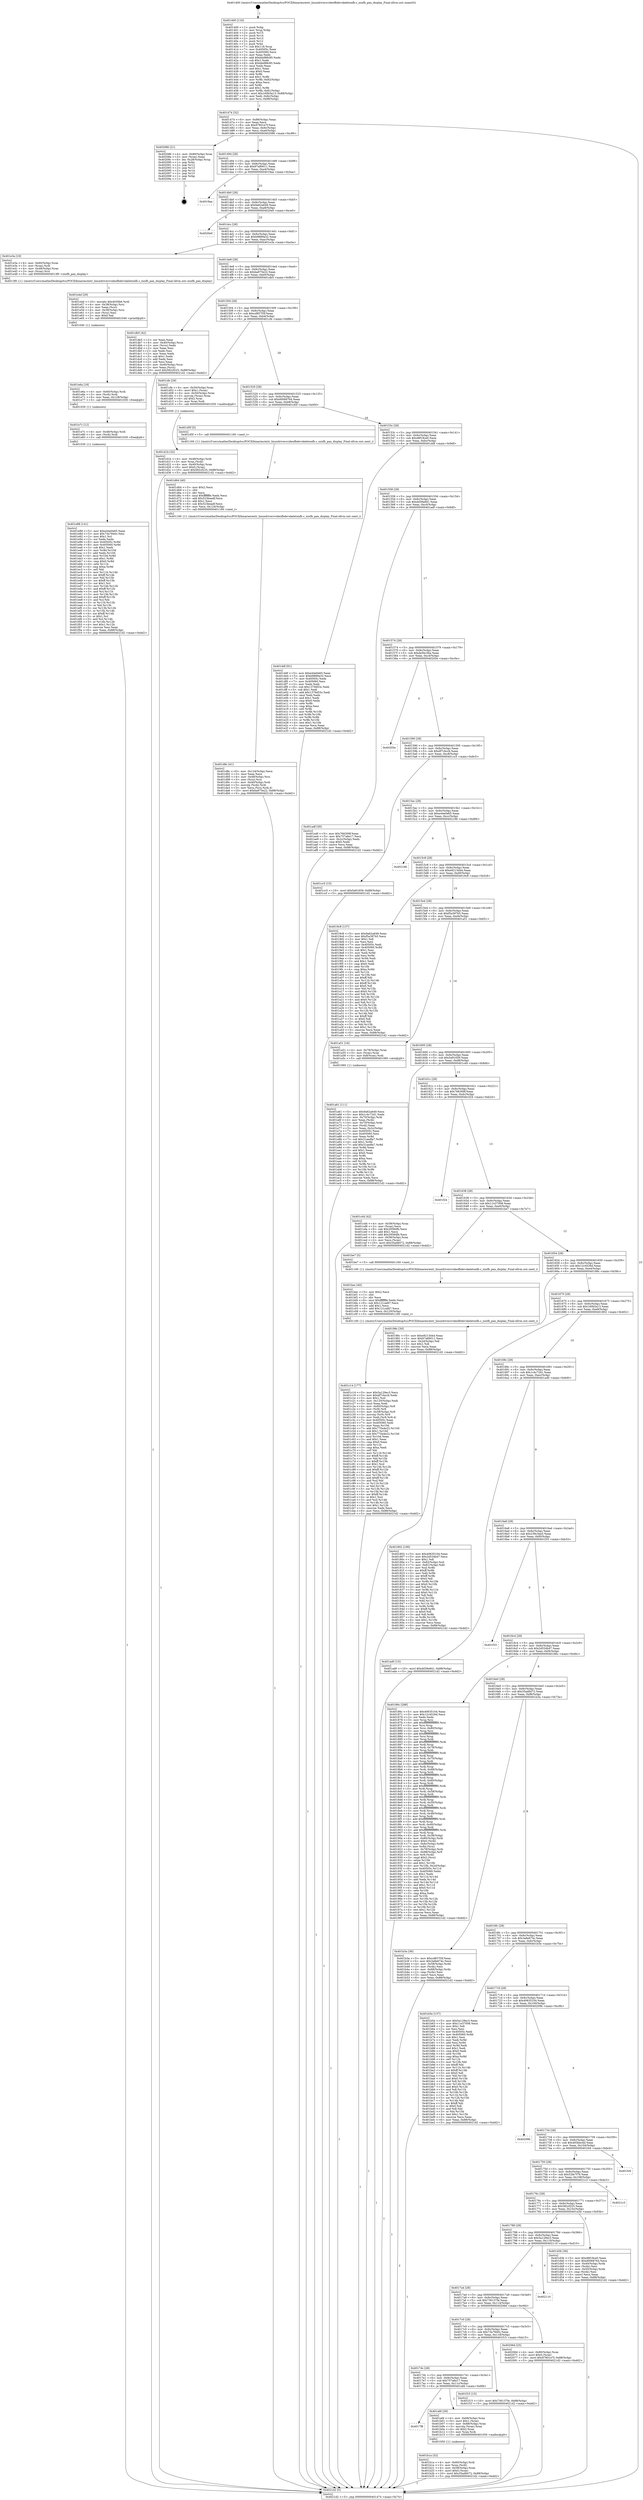 digraph "0x401400" {
  label = "0x401400 (/mnt/c/Users/mathe/Desktop/tcc/POCII/binaries/extr_linuxdriversvideofbdevskeletonfb.c_xxxfb_pan_display_Final-ollvm.out::main(0))"
  labelloc = "t"
  node[shape=record]

  Entry [label="",width=0.3,height=0.3,shape=circle,fillcolor=black,style=filled]
  "0x401474" [label="{
     0x401474 [32]\l
     | [instrs]\l
     &nbsp;&nbsp;0x401474 \<+6\>: mov -0x88(%rbp),%eax\l
     &nbsp;&nbsp;0x40147a \<+2\>: mov %eax,%ecx\l
     &nbsp;&nbsp;0x40147c \<+6\>: sub $0x97801e7f,%ecx\l
     &nbsp;&nbsp;0x401482 \<+6\>: mov %eax,-0x9c(%rbp)\l
     &nbsp;&nbsp;0x401488 \<+6\>: mov %ecx,-0xa0(%rbp)\l
     &nbsp;&nbsp;0x40148e \<+6\>: je 0000000000402086 \<main+0xc86\>\l
  }"]
  "0x402086" [label="{
     0x402086 [21]\l
     | [instrs]\l
     &nbsp;&nbsp;0x402086 \<+4\>: mov -0x80(%rbp),%rax\l
     &nbsp;&nbsp;0x40208a \<+2\>: mov (%rax),%eax\l
     &nbsp;&nbsp;0x40208c \<+4\>: lea -0x28(%rbp),%rsp\l
     &nbsp;&nbsp;0x402090 \<+1\>: pop %rbx\l
     &nbsp;&nbsp;0x402091 \<+2\>: pop %r12\l
     &nbsp;&nbsp;0x402093 \<+2\>: pop %r13\l
     &nbsp;&nbsp;0x402095 \<+2\>: pop %r14\l
     &nbsp;&nbsp;0x402097 \<+2\>: pop %r15\l
     &nbsp;&nbsp;0x402099 \<+1\>: pop %rbp\l
     &nbsp;&nbsp;0x40209a \<+1\>: ret\l
  }"]
  "0x401494" [label="{
     0x401494 [28]\l
     | [instrs]\l
     &nbsp;&nbsp;0x401494 \<+5\>: jmp 0000000000401499 \<main+0x99\>\l
     &nbsp;&nbsp;0x401499 \<+6\>: mov -0x9c(%rbp),%eax\l
     &nbsp;&nbsp;0x40149f \<+5\>: sub $0x97a89011,%eax\l
     &nbsp;&nbsp;0x4014a4 \<+6\>: mov %eax,-0xa4(%rbp)\l
     &nbsp;&nbsp;0x4014aa \<+6\>: je 00000000004019aa \<main+0x5aa\>\l
  }"]
  Exit [label="",width=0.3,height=0.3,shape=circle,fillcolor=black,style=filled,peripheries=2]
  "0x4019aa" [label="{
     0x4019aa\l
  }", style=dashed]
  "0x4014b0" [label="{
     0x4014b0 [28]\l
     | [instrs]\l
     &nbsp;&nbsp;0x4014b0 \<+5\>: jmp 00000000004014b5 \<main+0xb5\>\l
     &nbsp;&nbsp;0x4014b5 \<+6\>: mov -0x9c(%rbp),%eax\l
     &nbsp;&nbsp;0x4014bb \<+5\>: sub $0x9a62a649,%eax\l
     &nbsp;&nbsp;0x4014c0 \<+6\>: mov %eax,-0xa8(%rbp)\l
     &nbsp;&nbsp;0x4014c6 \<+6\>: je 00000000004020e0 \<main+0xce0\>\l
  }"]
  "0x401e88" [label="{
     0x401e88 [141]\l
     | [instrs]\l
     &nbsp;&nbsp;0x401e88 \<+5\>: mov $0xe44e0e65,%eax\l
     &nbsp;&nbsp;0x401e8d \<+5\>: mov $0x73a7840c,%esi\l
     &nbsp;&nbsp;0x401e92 \<+2\>: mov $0x1,%cl\l
     &nbsp;&nbsp;0x401e94 \<+2\>: xor %edx,%edx\l
     &nbsp;&nbsp;0x401e96 \<+8\>: mov 0x40505c,%r8d\l
     &nbsp;&nbsp;0x401e9e \<+8\>: mov 0x405060,%r9d\l
     &nbsp;&nbsp;0x401ea6 \<+3\>: sub $0x1,%edx\l
     &nbsp;&nbsp;0x401ea9 \<+3\>: mov %r8d,%r10d\l
     &nbsp;&nbsp;0x401eac \<+3\>: add %edx,%r10d\l
     &nbsp;&nbsp;0x401eaf \<+4\>: imul %r10d,%r8d\l
     &nbsp;&nbsp;0x401eb3 \<+4\>: and $0x1,%r8d\l
     &nbsp;&nbsp;0x401eb7 \<+4\>: cmp $0x0,%r8d\l
     &nbsp;&nbsp;0x401ebb \<+4\>: sete %r11b\l
     &nbsp;&nbsp;0x401ebf \<+4\>: cmp $0xa,%r9d\l
     &nbsp;&nbsp;0x401ec3 \<+3\>: setl %bl\l
     &nbsp;&nbsp;0x401ec6 \<+3\>: mov %r11b,%r14b\l
     &nbsp;&nbsp;0x401ec9 \<+4\>: xor $0xff,%r14b\l
     &nbsp;&nbsp;0x401ecd \<+3\>: mov %bl,%r15b\l
     &nbsp;&nbsp;0x401ed0 \<+4\>: xor $0xff,%r15b\l
     &nbsp;&nbsp;0x401ed4 \<+3\>: xor $0x1,%cl\l
     &nbsp;&nbsp;0x401ed7 \<+3\>: mov %r14b,%r12b\l
     &nbsp;&nbsp;0x401eda \<+4\>: and $0xff,%r12b\l
     &nbsp;&nbsp;0x401ede \<+3\>: and %cl,%r11b\l
     &nbsp;&nbsp;0x401ee1 \<+3\>: mov %r15b,%r13b\l
     &nbsp;&nbsp;0x401ee4 \<+4\>: and $0xff,%r13b\l
     &nbsp;&nbsp;0x401ee8 \<+2\>: and %cl,%bl\l
     &nbsp;&nbsp;0x401eea \<+3\>: or %r11b,%r12b\l
     &nbsp;&nbsp;0x401eed \<+3\>: or %bl,%r13b\l
     &nbsp;&nbsp;0x401ef0 \<+3\>: xor %r13b,%r12b\l
     &nbsp;&nbsp;0x401ef3 \<+3\>: or %r15b,%r14b\l
     &nbsp;&nbsp;0x401ef6 \<+4\>: xor $0xff,%r14b\l
     &nbsp;&nbsp;0x401efa \<+3\>: or $0x1,%cl\l
     &nbsp;&nbsp;0x401efd \<+3\>: and %cl,%r14b\l
     &nbsp;&nbsp;0x401f00 \<+3\>: or %r14b,%r12b\l
     &nbsp;&nbsp;0x401f03 \<+4\>: test $0x1,%r12b\l
     &nbsp;&nbsp;0x401f07 \<+3\>: cmovne %esi,%eax\l
     &nbsp;&nbsp;0x401f0a \<+6\>: mov %eax,-0x88(%rbp)\l
     &nbsp;&nbsp;0x401f10 \<+5\>: jmp 00000000004021d2 \<main+0xdd2\>\l
  }"]
  "0x4020e0" [label="{
     0x4020e0\l
  }", style=dashed]
  "0x4014cc" [label="{
     0x4014cc [28]\l
     | [instrs]\l
     &nbsp;&nbsp;0x4014cc \<+5\>: jmp 00000000004014d1 \<main+0xd1\>\l
     &nbsp;&nbsp;0x4014d1 \<+6\>: mov -0x9c(%rbp),%eax\l
     &nbsp;&nbsp;0x4014d7 \<+5\>: sub $0xb9889a32,%eax\l
     &nbsp;&nbsp;0x4014dc \<+6\>: mov %eax,-0xac(%rbp)\l
     &nbsp;&nbsp;0x4014e2 \<+6\>: je 0000000000401e3a \<main+0xa3a\>\l
  }"]
  "0x401e7c" [label="{
     0x401e7c [12]\l
     | [instrs]\l
     &nbsp;&nbsp;0x401e7c \<+4\>: mov -0x48(%rbp),%rdi\l
     &nbsp;&nbsp;0x401e80 \<+3\>: mov (%rdi),%rdi\l
     &nbsp;&nbsp;0x401e83 \<+5\>: call 0000000000401030 \<free@plt\>\l
     | [calls]\l
     &nbsp;&nbsp;0x401030 \{1\} (unknown)\l
  }"]
  "0x401e3a" [label="{
     0x401e3a [19]\l
     | [instrs]\l
     &nbsp;&nbsp;0x401e3a \<+4\>: mov -0x60(%rbp),%rax\l
     &nbsp;&nbsp;0x401e3e \<+3\>: mov (%rax),%rdi\l
     &nbsp;&nbsp;0x401e41 \<+4\>: mov -0x48(%rbp),%rax\l
     &nbsp;&nbsp;0x401e45 \<+3\>: mov (%rax),%rsi\l
     &nbsp;&nbsp;0x401e48 \<+5\>: call 00000000004013f0 \<xxxfb_pan_display\>\l
     | [calls]\l
     &nbsp;&nbsp;0x4013f0 \{1\} (/mnt/c/Users/mathe/Desktop/tcc/POCII/binaries/extr_linuxdriversvideofbdevskeletonfb.c_xxxfb_pan_display_Final-ollvm.out::xxxfb_pan_display)\l
  }"]
  "0x4014e8" [label="{
     0x4014e8 [28]\l
     | [instrs]\l
     &nbsp;&nbsp;0x4014e8 \<+5\>: jmp 00000000004014ed \<main+0xed\>\l
     &nbsp;&nbsp;0x4014ed \<+6\>: mov -0x9c(%rbp),%eax\l
     &nbsp;&nbsp;0x4014f3 \<+5\>: sub $0xba975e22,%eax\l
     &nbsp;&nbsp;0x4014f8 \<+6\>: mov %eax,-0xb0(%rbp)\l
     &nbsp;&nbsp;0x4014fe \<+6\>: je 0000000000401db5 \<main+0x9b5\>\l
  }"]
  "0x401e6a" [label="{
     0x401e6a [18]\l
     | [instrs]\l
     &nbsp;&nbsp;0x401e6a \<+4\>: mov -0x60(%rbp),%rdi\l
     &nbsp;&nbsp;0x401e6e \<+3\>: mov (%rdi),%rdi\l
     &nbsp;&nbsp;0x401e71 \<+6\>: mov %eax,-0x128(%rbp)\l
     &nbsp;&nbsp;0x401e77 \<+5\>: call 0000000000401030 \<free@plt\>\l
     | [calls]\l
     &nbsp;&nbsp;0x401030 \{1\} (unknown)\l
  }"]
  "0x401db5" [label="{
     0x401db5 [42]\l
     | [instrs]\l
     &nbsp;&nbsp;0x401db5 \<+2\>: xor %eax,%eax\l
     &nbsp;&nbsp;0x401db7 \<+4\>: mov -0x40(%rbp),%rcx\l
     &nbsp;&nbsp;0x401dbb \<+2\>: mov (%rcx),%edx\l
     &nbsp;&nbsp;0x401dbd \<+2\>: mov %eax,%esi\l
     &nbsp;&nbsp;0x401dbf \<+2\>: sub %edx,%esi\l
     &nbsp;&nbsp;0x401dc1 \<+2\>: mov %eax,%edx\l
     &nbsp;&nbsp;0x401dc3 \<+3\>: sub $0x1,%edx\l
     &nbsp;&nbsp;0x401dc6 \<+2\>: add %edx,%esi\l
     &nbsp;&nbsp;0x401dc8 \<+2\>: sub %esi,%eax\l
     &nbsp;&nbsp;0x401dca \<+4\>: mov -0x40(%rbp),%rcx\l
     &nbsp;&nbsp;0x401dce \<+2\>: mov %eax,(%rcx)\l
     &nbsp;&nbsp;0x401dd0 \<+10\>: movl $0x582cf225,-0x88(%rbp)\l
     &nbsp;&nbsp;0x401dda \<+5\>: jmp 00000000004021d2 \<main+0xdd2\>\l
  }"]
  "0x401504" [label="{
     0x401504 [28]\l
     | [instrs]\l
     &nbsp;&nbsp;0x401504 \<+5\>: jmp 0000000000401509 \<main+0x109\>\l
     &nbsp;&nbsp;0x401509 \<+6\>: mov -0x9c(%rbp),%eax\l
     &nbsp;&nbsp;0x40150f \<+5\>: sub $0xcd857f3f,%eax\l
     &nbsp;&nbsp;0x401514 \<+6\>: mov %eax,-0xb4(%rbp)\l
     &nbsp;&nbsp;0x40151a \<+6\>: je 0000000000401cfe \<main+0x8fe\>\l
  }"]
  "0x401e4d" [label="{
     0x401e4d [29]\l
     | [instrs]\l
     &nbsp;&nbsp;0x401e4d \<+10\>: movabs $0x4030b6,%rdi\l
     &nbsp;&nbsp;0x401e57 \<+4\>: mov -0x38(%rbp),%rsi\l
     &nbsp;&nbsp;0x401e5b \<+2\>: mov %eax,(%rsi)\l
     &nbsp;&nbsp;0x401e5d \<+4\>: mov -0x38(%rbp),%rsi\l
     &nbsp;&nbsp;0x401e61 \<+2\>: mov (%rsi),%esi\l
     &nbsp;&nbsp;0x401e63 \<+2\>: mov $0x0,%al\l
     &nbsp;&nbsp;0x401e65 \<+5\>: call 0000000000401040 \<printf@plt\>\l
     | [calls]\l
     &nbsp;&nbsp;0x401040 \{1\} (unknown)\l
  }"]
  "0x401cfe" [label="{
     0x401cfe [29]\l
     | [instrs]\l
     &nbsp;&nbsp;0x401cfe \<+4\>: mov -0x50(%rbp),%rax\l
     &nbsp;&nbsp;0x401d02 \<+6\>: movl $0x1,(%rax)\l
     &nbsp;&nbsp;0x401d08 \<+4\>: mov -0x50(%rbp),%rax\l
     &nbsp;&nbsp;0x401d0c \<+3\>: movslq (%rax),%rax\l
     &nbsp;&nbsp;0x401d0f \<+4\>: shl $0x2,%rax\l
     &nbsp;&nbsp;0x401d13 \<+3\>: mov %rax,%rdi\l
     &nbsp;&nbsp;0x401d16 \<+5\>: call 0000000000401050 \<malloc@plt\>\l
     | [calls]\l
     &nbsp;&nbsp;0x401050 \{1\} (unknown)\l
  }"]
  "0x401520" [label="{
     0x401520 [28]\l
     | [instrs]\l
     &nbsp;&nbsp;0x401520 \<+5\>: jmp 0000000000401525 \<main+0x125\>\l
     &nbsp;&nbsp;0x401525 \<+6\>: mov -0x9c(%rbp),%eax\l
     &nbsp;&nbsp;0x40152b \<+5\>: sub $0xd0068764,%eax\l
     &nbsp;&nbsp;0x401530 \<+6\>: mov %eax,-0xb8(%rbp)\l
     &nbsp;&nbsp;0x401536 \<+6\>: je 0000000000401d5f \<main+0x95f\>\l
  }"]
  "0x401d8c" [label="{
     0x401d8c [41]\l
     | [instrs]\l
     &nbsp;&nbsp;0x401d8c \<+6\>: mov -0x124(%rbp),%ecx\l
     &nbsp;&nbsp;0x401d92 \<+3\>: imul %eax,%ecx\l
     &nbsp;&nbsp;0x401d95 \<+4\>: mov -0x48(%rbp),%rsi\l
     &nbsp;&nbsp;0x401d99 \<+3\>: mov (%rsi),%rsi\l
     &nbsp;&nbsp;0x401d9c \<+4\>: mov -0x40(%rbp),%rdi\l
     &nbsp;&nbsp;0x401da0 \<+3\>: movslq (%rdi),%rdi\l
     &nbsp;&nbsp;0x401da3 \<+3\>: mov %ecx,(%rsi,%rdi,4)\l
     &nbsp;&nbsp;0x401da6 \<+10\>: movl $0xba975e22,-0x88(%rbp)\l
     &nbsp;&nbsp;0x401db0 \<+5\>: jmp 00000000004021d2 \<main+0xdd2\>\l
  }"]
  "0x401d5f" [label="{
     0x401d5f [5]\l
     | [instrs]\l
     &nbsp;&nbsp;0x401d5f \<+5\>: call 0000000000401160 \<next_i\>\l
     | [calls]\l
     &nbsp;&nbsp;0x401160 \{1\} (/mnt/c/Users/mathe/Desktop/tcc/POCII/binaries/extr_linuxdriversvideofbdevskeletonfb.c_xxxfb_pan_display_Final-ollvm.out::next_i)\l
  }"]
  "0x40153c" [label="{
     0x40153c [28]\l
     | [instrs]\l
     &nbsp;&nbsp;0x40153c \<+5\>: jmp 0000000000401541 \<main+0x141\>\l
     &nbsp;&nbsp;0x401541 \<+6\>: mov -0x9c(%rbp),%eax\l
     &nbsp;&nbsp;0x401547 \<+5\>: sub $0xd8f18ce0,%eax\l
     &nbsp;&nbsp;0x40154c \<+6\>: mov %eax,-0xbc(%rbp)\l
     &nbsp;&nbsp;0x401552 \<+6\>: je 0000000000401ddf \<main+0x9df\>\l
  }"]
  "0x401d64" [label="{
     0x401d64 [40]\l
     | [instrs]\l
     &nbsp;&nbsp;0x401d64 \<+5\>: mov $0x2,%ecx\l
     &nbsp;&nbsp;0x401d69 \<+1\>: cltd\l
     &nbsp;&nbsp;0x401d6a \<+2\>: idiv %ecx\l
     &nbsp;&nbsp;0x401d6c \<+6\>: imul $0xfffffffe,%edx,%ecx\l
     &nbsp;&nbsp;0x401d72 \<+6\>: add $0x523beadf,%ecx\l
     &nbsp;&nbsp;0x401d78 \<+3\>: add $0x1,%ecx\l
     &nbsp;&nbsp;0x401d7b \<+6\>: sub $0x523beadf,%ecx\l
     &nbsp;&nbsp;0x401d81 \<+6\>: mov %ecx,-0x124(%rbp)\l
     &nbsp;&nbsp;0x401d87 \<+5\>: call 0000000000401160 \<next_i\>\l
     | [calls]\l
     &nbsp;&nbsp;0x401160 \{1\} (/mnt/c/Users/mathe/Desktop/tcc/POCII/binaries/extr_linuxdriversvideofbdevskeletonfb.c_xxxfb_pan_display_Final-ollvm.out::next_i)\l
  }"]
  "0x401ddf" [label="{
     0x401ddf [91]\l
     | [instrs]\l
     &nbsp;&nbsp;0x401ddf \<+5\>: mov $0xe44e0e65,%eax\l
     &nbsp;&nbsp;0x401de4 \<+5\>: mov $0xb9889a32,%ecx\l
     &nbsp;&nbsp;0x401de9 \<+7\>: mov 0x40505c,%edx\l
     &nbsp;&nbsp;0x401df0 \<+7\>: mov 0x405060,%esi\l
     &nbsp;&nbsp;0x401df7 \<+2\>: mov %edx,%edi\l
     &nbsp;&nbsp;0x401df9 \<+6\>: sub $0x1379d53c,%edi\l
     &nbsp;&nbsp;0x401dff \<+3\>: sub $0x1,%edi\l
     &nbsp;&nbsp;0x401e02 \<+6\>: add $0x1379d53c,%edi\l
     &nbsp;&nbsp;0x401e08 \<+3\>: imul %edi,%edx\l
     &nbsp;&nbsp;0x401e0b \<+3\>: and $0x1,%edx\l
     &nbsp;&nbsp;0x401e0e \<+3\>: cmp $0x0,%edx\l
     &nbsp;&nbsp;0x401e11 \<+4\>: sete %r8b\l
     &nbsp;&nbsp;0x401e15 \<+3\>: cmp $0xa,%esi\l
     &nbsp;&nbsp;0x401e18 \<+4\>: setl %r9b\l
     &nbsp;&nbsp;0x401e1c \<+3\>: mov %r8b,%r10b\l
     &nbsp;&nbsp;0x401e1f \<+3\>: and %r9b,%r10b\l
     &nbsp;&nbsp;0x401e22 \<+3\>: xor %r9b,%r8b\l
     &nbsp;&nbsp;0x401e25 \<+3\>: or %r8b,%r10b\l
     &nbsp;&nbsp;0x401e28 \<+4\>: test $0x1,%r10b\l
     &nbsp;&nbsp;0x401e2c \<+3\>: cmovne %ecx,%eax\l
     &nbsp;&nbsp;0x401e2f \<+6\>: mov %eax,-0x88(%rbp)\l
     &nbsp;&nbsp;0x401e35 \<+5\>: jmp 00000000004021d2 \<main+0xdd2\>\l
  }"]
  "0x401558" [label="{
     0x401558 [28]\l
     | [instrs]\l
     &nbsp;&nbsp;0x401558 \<+5\>: jmp 000000000040155d \<main+0x15d\>\l
     &nbsp;&nbsp;0x40155d \<+6\>: mov -0x9c(%rbp),%eax\l
     &nbsp;&nbsp;0x401563 \<+5\>: sub $0xdd39a841,%eax\l
     &nbsp;&nbsp;0x401568 \<+6\>: mov %eax,-0xc0(%rbp)\l
     &nbsp;&nbsp;0x40156e \<+6\>: je 0000000000401adf \<main+0x6df\>\l
  }"]
  "0x401d1b" [label="{
     0x401d1b [32]\l
     | [instrs]\l
     &nbsp;&nbsp;0x401d1b \<+4\>: mov -0x48(%rbp),%rdi\l
     &nbsp;&nbsp;0x401d1f \<+3\>: mov %rax,(%rdi)\l
     &nbsp;&nbsp;0x401d22 \<+4\>: mov -0x40(%rbp),%rax\l
     &nbsp;&nbsp;0x401d26 \<+6\>: movl $0x0,(%rax)\l
     &nbsp;&nbsp;0x401d2c \<+10\>: movl $0x582cf225,-0x88(%rbp)\l
     &nbsp;&nbsp;0x401d36 \<+5\>: jmp 00000000004021d2 \<main+0xdd2\>\l
  }"]
  "0x401adf" [label="{
     0x401adf [30]\l
     | [instrs]\l
     &nbsp;&nbsp;0x401adf \<+5\>: mov $0x766309f,%eax\l
     &nbsp;&nbsp;0x401ae4 \<+5\>: mov $0x757a6e17,%ecx\l
     &nbsp;&nbsp;0x401ae9 \<+3\>: mov -0x2c(%rbp),%edx\l
     &nbsp;&nbsp;0x401aec \<+3\>: cmp $0x0,%edx\l
     &nbsp;&nbsp;0x401aef \<+3\>: cmove %ecx,%eax\l
     &nbsp;&nbsp;0x401af2 \<+6\>: mov %eax,-0x88(%rbp)\l
     &nbsp;&nbsp;0x401af8 \<+5\>: jmp 00000000004021d2 \<main+0xdd2\>\l
  }"]
  "0x401574" [label="{
     0x401574 [28]\l
     | [instrs]\l
     &nbsp;&nbsp;0x401574 \<+5\>: jmp 0000000000401579 \<main+0x179\>\l
     &nbsp;&nbsp;0x401579 \<+6\>: mov -0x9c(%rbp),%eax\l
     &nbsp;&nbsp;0x40157f \<+5\>: sub $0xde5bc3ba,%eax\l
     &nbsp;&nbsp;0x401584 \<+6\>: mov %eax,-0xc4(%rbp)\l
     &nbsp;&nbsp;0x40158a \<+6\>: je 000000000040205e \<main+0xc5e\>\l
  }"]
  "0x401c14" [label="{
     0x401c14 [177]\l
     | [instrs]\l
     &nbsp;&nbsp;0x401c14 \<+5\>: mov $0x5a129ec3,%ecx\l
     &nbsp;&nbsp;0x401c19 \<+5\>: mov $0xdf7cbccb,%edx\l
     &nbsp;&nbsp;0x401c1e \<+3\>: mov $0x1,%sil\l
     &nbsp;&nbsp;0x401c21 \<+6\>: mov -0x120(%rbp),%edi\l
     &nbsp;&nbsp;0x401c27 \<+3\>: imul %eax,%edi\l
     &nbsp;&nbsp;0x401c2a \<+4\>: mov -0x60(%rbp),%r8\l
     &nbsp;&nbsp;0x401c2e \<+3\>: mov (%r8),%r8\l
     &nbsp;&nbsp;0x401c31 \<+4\>: mov -0x58(%rbp),%r9\l
     &nbsp;&nbsp;0x401c35 \<+3\>: movslq (%r9),%r9\l
     &nbsp;&nbsp;0x401c38 \<+4\>: mov %edi,(%r8,%r9,4)\l
     &nbsp;&nbsp;0x401c3c \<+7\>: mov 0x40505c,%eax\l
     &nbsp;&nbsp;0x401c43 \<+7\>: mov 0x405060,%edi\l
     &nbsp;&nbsp;0x401c4a \<+3\>: mov %eax,%r10d\l
     &nbsp;&nbsp;0x401c4d \<+7\>: add $0x770a4e22,%r10d\l
     &nbsp;&nbsp;0x401c54 \<+4\>: sub $0x1,%r10d\l
     &nbsp;&nbsp;0x401c58 \<+7\>: sub $0x770a4e22,%r10d\l
     &nbsp;&nbsp;0x401c5f \<+4\>: imul %r10d,%eax\l
     &nbsp;&nbsp;0x401c63 \<+3\>: and $0x1,%eax\l
     &nbsp;&nbsp;0x401c66 \<+3\>: cmp $0x0,%eax\l
     &nbsp;&nbsp;0x401c69 \<+4\>: sete %r11b\l
     &nbsp;&nbsp;0x401c6d \<+3\>: cmp $0xa,%edi\l
     &nbsp;&nbsp;0x401c70 \<+3\>: setl %bl\l
     &nbsp;&nbsp;0x401c73 \<+3\>: mov %r11b,%r14b\l
     &nbsp;&nbsp;0x401c76 \<+4\>: xor $0xff,%r14b\l
     &nbsp;&nbsp;0x401c7a \<+3\>: mov %bl,%r15b\l
     &nbsp;&nbsp;0x401c7d \<+4\>: xor $0xff,%r15b\l
     &nbsp;&nbsp;0x401c81 \<+4\>: xor $0x1,%sil\l
     &nbsp;&nbsp;0x401c85 \<+3\>: mov %r14b,%r12b\l
     &nbsp;&nbsp;0x401c88 \<+4\>: and $0xff,%r12b\l
     &nbsp;&nbsp;0x401c8c \<+3\>: and %sil,%r11b\l
     &nbsp;&nbsp;0x401c8f \<+3\>: mov %r15b,%r13b\l
     &nbsp;&nbsp;0x401c92 \<+4\>: and $0xff,%r13b\l
     &nbsp;&nbsp;0x401c96 \<+3\>: and %sil,%bl\l
     &nbsp;&nbsp;0x401c99 \<+3\>: or %r11b,%r12b\l
     &nbsp;&nbsp;0x401c9c \<+3\>: or %bl,%r13b\l
     &nbsp;&nbsp;0x401c9f \<+3\>: xor %r13b,%r12b\l
     &nbsp;&nbsp;0x401ca2 \<+3\>: or %r15b,%r14b\l
     &nbsp;&nbsp;0x401ca5 \<+4\>: xor $0xff,%r14b\l
     &nbsp;&nbsp;0x401ca9 \<+4\>: or $0x1,%sil\l
     &nbsp;&nbsp;0x401cad \<+3\>: and %sil,%r14b\l
     &nbsp;&nbsp;0x401cb0 \<+3\>: or %r14b,%r12b\l
     &nbsp;&nbsp;0x401cb3 \<+4\>: test $0x1,%r12b\l
     &nbsp;&nbsp;0x401cb7 \<+3\>: cmovne %edx,%ecx\l
     &nbsp;&nbsp;0x401cba \<+6\>: mov %ecx,-0x88(%rbp)\l
     &nbsp;&nbsp;0x401cc0 \<+5\>: jmp 00000000004021d2 \<main+0xdd2\>\l
  }"]
  "0x40205e" [label="{
     0x40205e\l
  }", style=dashed]
  "0x401590" [label="{
     0x401590 [28]\l
     | [instrs]\l
     &nbsp;&nbsp;0x401590 \<+5\>: jmp 0000000000401595 \<main+0x195\>\l
     &nbsp;&nbsp;0x401595 \<+6\>: mov -0x9c(%rbp),%eax\l
     &nbsp;&nbsp;0x40159b \<+5\>: sub $0xdf7cbccb,%eax\l
     &nbsp;&nbsp;0x4015a0 \<+6\>: mov %eax,-0xc8(%rbp)\l
     &nbsp;&nbsp;0x4015a6 \<+6\>: je 0000000000401cc5 \<main+0x8c5\>\l
  }"]
  "0x401bec" [label="{
     0x401bec [40]\l
     | [instrs]\l
     &nbsp;&nbsp;0x401bec \<+5\>: mov $0x2,%ecx\l
     &nbsp;&nbsp;0x401bf1 \<+1\>: cltd\l
     &nbsp;&nbsp;0x401bf2 \<+2\>: idiv %ecx\l
     &nbsp;&nbsp;0x401bf4 \<+6\>: imul $0xfffffffe,%edx,%ecx\l
     &nbsp;&nbsp;0x401bfa \<+6\>: sub $0x121cafd7,%ecx\l
     &nbsp;&nbsp;0x401c00 \<+3\>: add $0x1,%ecx\l
     &nbsp;&nbsp;0x401c03 \<+6\>: add $0x121cafd7,%ecx\l
     &nbsp;&nbsp;0x401c09 \<+6\>: mov %ecx,-0x120(%rbp)\l
     &nbsp;&nbsp;0x401c0f \<+5\>: call 0000000000401160 \<next_i\>\l
     | [calls]\l
     &nbsp;&nbsp;0x401160 \{1\} (/mnt/c/Users/mathe/Desktop/tcc/POCII/binaries/extr_linuxdriversvideofbdevskeletonfb.c_xxxfb_pan_display_Final-ollvm.out::next_i)\l
  }"]
  "0x401cc5" [label="{
     0x401cc5 [15]\l
     | [instrs]\l
     &nbsp;&nbsp;0x401cc5 \<+10\>: movl $0x5a91659,-0x88(%rbp)\l
     &nbsp;&nbsp;0x401ccf \<+5\>: jmp 00000000004021d2 \<main+0xdd2\>\l
  }"]
  "0x4015ac" [label="{
     0x4015ac [28]\l
     | [instrs]\l
     &nbsp;&nbsp;0x4015ac \<+5\>: jmp 00000000004015b1 \<main+0x1b1\>\l
     &nbsp;&nbsp;0x4015b1 \<+6\>: mov -0x9c(%rbp),%eax\l
     &nbsp;&nbsp;0x4015b7 \<+5\>: sub $0xe44e0e65,%eax\l
     &nbsp;&nbsp;0x4015bc \<+6\>: mov %eax,-0xcc(%rbp)\l
     &nbsp;&nbsp;0x4015c2 \<+6\>: je 0000000000402166 \<main+0xd66\>\l
  }"]
  "0x401b1a" [label="{
     0x401b1a [32]\l
     | [instrs]\l
     &nbsp;&nbsp;0x401b1a \<+4\>: mov -0x60(%rbp),%rdi\l
     &nbsp;&nbsp;0x401b1e \<+3\>: mov %rax,(%rdi)\l
     &nbsp;&nbsp;0x401b21 \<+4\>: mov -0x58(%rbp),%rax\l
     &nbsp;&nbsp;0x401b25 \<+6\>: movl $0x0,(%rax)\l
     &nbsp;&nbsp;0x401b2b \<+10\>: movl $0x35ad8472,-0x88(%rbp)\l
     &nbsp;&nbsp;0x401b35 \<+5\>: jmp 00000000004021d2 \<main+0xdd2\>\l
  }"]
  "0x402166" [label="{
     0x402166\l
  }", style=dashed]
  "0x4015c8" [label="{
     0x4015c8 [28]\l
     | [instrs]\l
     &nbsp;&nbsp;0x4015c8 \<+5\>: jmp 00000000004015cd \<main+0x1cd\>\l
     &nbsp;&nbsp;0x4015cd \<+6\>: mov -0x9c(%rbp),%eax\l
     &nbsp;&nbsp;0x4015d3 \<+5\>: sub $0xe9213d44,%eax\l
     &nbsp;&nbsp;0x4015d8 \<+6\>: mov %eax,-0xd0(%rbp)\l
     &nbsp;&nbsp;0x4015de \<+6\>: je 00000000004019c8 \<main+0x5c8\>\l
  }"]
  "0x4017f8" [label="{
     0x4017f8\l
  }", style=dashed]
  "0x4019c8" [label="{
     0x4019c8 [137]\l
     | [instrs]\l
     &nbsp;&nbsp;0x4019c8 \<+5\>: mov $0x9a62a649,%eax\l
     &nbsp;&nbsp;0x4019cd \<+5\>: mov $0xf5a397b5,%ecx\l
     &nbsp;&nbsp;0x4019d2 \<+2\>: mov $0x1,%dl\l
     &nbsp;&nbsp;0x4019d4 \<+2\>: xor %esi,%esi\l
     &nbsp;&nbsp;0x4019d6 \<+7\>: mov 0x40505c,%edi\l
     &nbsp;&nbsp;0x4019dd \<+8\>: mov 0x405060,%r8d\l
     &nbsp;&nbsp;0x4019e5 \<+3\>: sub $0x1,%esi\l
     &nbsp;&nbsp;0x4019e8 \<+3\>: mov %edi,%r9d\l
     &nbsp;&nbsp;0x4019eb \<+3\>: add %esi,%r9d\l
     &nbsp;&nbsp;0x4019ee \<+4\>: imul %r9d,%edi\l
     &nbsp;&nbsp;0x4019f2 \<+3\>: and $0x1,%edi\l
     &nbsp;&nbsp;0x4019f5 \<+3\>: cmp $0x0,%edi\l
     &nbsp;&nbsp;0x4019f8 \<+4\>: sete %r10b\l
     &nbsp;&nbsp;0x4019fc \<+4\>: cmp $0xa,%r8d\l
     &nbsp;&nbsp;0x401a00 \<+4\>: setl %r11b\l
     &nbsp;&nbsp;0x401a04 \<+3\>: mov %r10b,%bl\l
     &nbsp;&nbsp;0x401a07 \<+3\>: xor $0xff,%bl\l
     &nbsp;&nbsp;0x401a0a \<+3\>: mov %r11b,%r14b\l
     &nbsp;&nbsp;0x401a0d \<+4\>: xor $0xff,%r14b\l
     &nbsp;&nbsp;0x401a11 \<+3\>: xor $0x0,%dl\l
     &nbsp;&nbsp;0x401a14 \<+3\>: mov %bl,%r15b\l
     &nbsp;&nbsp;0x401a17 \<+4\>: and $0x0,%r15b\l
     &nbsp;&nbsp;0x401a1b \<+3\>: and %dl,%r10b\l
     &nbsp;&nbsp;0x401a1e \<+3\>: mov %r14b,%r12b\l
     &nbsp;&nbsp;0x401a21 \<+4\>: and $0x0,%r12b\l
     &nbsp;&nbsp;0x401a25 \<+3\>: and %dl,%r11b\l
     &nbsp;&nbsp;0x401a28 \<+3\>: or %r10b,%r15b\l
     &nbsp;&nbsp;0x401a2b \<+3\>: or %r11b,%r12b\l
     &nbsp;&nbsp;0x401a2e \<+3\>: xor %r12b,%r15b\l
     &nbsp;&nbsp;0x401a31 \<+3\>: or %r14b,%bl\l
     &nbsp;&nbsp;0x401a34 \<+3\>: xor $0xff,%bl\l
     &nbsp;&nbsp;0x401a37 \<+3\>: or $0x0,%dl\l
     &nbsp;&nbsp;0x401a3a \<+2\>: and %dl,%bl\l
     &nbsp;&nbsp;0x401a3c \<+3\>: or %bl,%r15b\l
     &nbsp;&nbsp;0x401a3f \<+4\>: test $0x1,%r15b\l
     &nbsp;&nbsp;0x401a43 \<+3\>: cmovne %ecx,%eax\l
     &nbsp;&nbsp;0x401a46 \<+6\>: mov %eax,-0x88(%rbp)\l
     &nbsp;&nbsp;0x401a4c \<+5\>: jmp 00000000004021d2 \<main+0xdd2\>\l
  }"]
  "0x4015e4" [label="{
     0x4015e4 [28]\l
     | [instrs]\l
     &nbsp;&nbsp;0x4015e4 \<+5\>: jmp 00000000004015e9 \<main+0x1e9\>\l
     &nbsp;&nbsp;0x4015e9 \<+6\>: mov -0x9c(%rbp),%eax\l
     &nbsp;&nbsp;0x4015ef \<+5\>: sub $0xf5a397b5,%eax\l
     &nbsp;&nbsp;0x4015f4 \<+6\>: mov %eax,-0xd4(%rbp)\l
     &nbsp;&nbsp;0x4015fa \<+6\>: je 0000000000401a51 \<main+0x651\>\l
  }"]
  "0x401afd" [label="{
     0x401afd [29]\l
     | [instrs]\l
     &nbsp;&nbsp;0x401afd \<+4\>: mov -0x68(%rbp),%rax\l
     &nbsp;&nbsp;0x401b01 \<+6\>: movl $0x1,(%rax)\l
     &nbsp;&nbsp;0x401b07 \<+4\>: mov -0x68(%rbp),%rax\l
     &nbsp;&nbsp;0x401b0b \<+3\>: movslq (%rax),%rax\l
     &nbsp;&nbsp;0x401b0e \<+4\>: shl $0x2,%rax\l
     &nbsp;&nbsp;0x401b12 \<+3\>: mov %rax,%rdi\l
     &nbsp;&nbsp;0x401b15 \<+5\>: call 0000000000401050 \<malloc@plt\>\l
     | [calls]\l
     &nbsp;&nbsp;0x401050 \{1\} (unknown)\l
  }"]
  "0x401a51" [label="{
     0x401a51 [16]\l
     | [instrs]\l
     &nbsp;&nbsp;0x401a51 \<+4\>: mov -0x78(%rbp),%rax\l
     &nbsp;&nbsp;0x401a55 \<+3\>: mov (%rax),%rax\l
     &nbsp;&nbsp;0x401a58 \<+4\>: mov 0x8(%rax),%rdi\l
     &nbsp;&nbsp;0x401a5c \<+5\>: call 0000000000401060 \<atoi@plt\>\l
     | [calls]\l
     &nbsp;&nbsp;0x401060 \{1\} (unknown)\l
  }"]
  "0x401600" [label="{
     0x401600 [28]\l
     | [instrs]\l
     &nbsp;&nbsp;0x401600 \<+5\>: jmp 0000000000401605 \<main+0x205\>\l
     &nbsp;&nbsp;0x401605 \<+6\>: mov -0x9c(%rbp),%eax\l
     &nbsp;&nbsp;0x40160b \<+5\>: sub $0x5a91659,%eax\l
     &nbsp;&nbsp;0x401610 \<+6\>: mov %eax,-0xd8(%rbp)\l
     &nbsp;&nbsp;0x401616 \<+6\>: je 0000000000401cd4 \<main+0x8d4\>\l
  }"]
  "0x4017dc" [label="{
     0x4017dc [28]\l
     | [instrs]\l
     &nbsp;&nbsp;0x4017dc \<+5\>: jmp 00000000004017e1 \<main+0x3e1\>\l
     &nbsp;&nbsp;0x4017e1 \<+6\>: mov -0x9c(%rbp),%eax\l
     &nbsp;&nbsp;0x4017e7 \<+5\>: sub $0x757a6e17,%eax\l
     &nbsp;&nbsp;0x4017ec \<+6\>: mov %eax,-0x11c(%rbp)\l
     &nbsp;&nbsp;0x4017f2 \<+6\>: je 0000000000401afd \<main+0x6fd\>\l
  }"]
  "0x401cd4" [label="{
     0x401cd4 [42]\l
     | [instrs]\l
     &nbsp;&nbsp;0x401cd4 \<+4\>: mov -0x58(%rbp),%rax\l
     &nbsp;&nbsp;0x401cd8 \<+2\>: mov (%rax),%ecx\l
     &nbsp;&nbsp;0x401cda \<+6\>: sub $0x29584fb,%ecx\l
     &nbsp;&nbsp;0x401ce0 \<+3\>: add $0x1,%ecx\l
     &nbsp;&nbsp;0x401ce3 \<+6\>: add $0x29584fb,%ecx\l
     &nbsp;&nbsp;0x401ce9 \<+4\>: mov -0x58(%rbp),%rax\l
     &nbsp;&nbsp;0x401ced \<+2\>: mov %ecx,(%rax)\l
     &nbsp;&nbsp;0x401cef \<+10\>: movl $0x35ad8472,-0x88(%rbp)\l
     &nbsp;&nbsp;0x401cf9 \<+5\>: jmp 00000000004021d2 \<main+0xdd2\>\l
  }"]
  "0x40161c" [label="{
     0x40161c [28]\l
     | [instrs]\l
     &nbsp;&nbsp;0x40161c \<+5\>: jmp 0000000000401621 \<main+0x221\>\l
     &nbsp;&nbsp;0x401621 \<+6\>: mov -0x9c(%rbp),%eax\l
     &nbsp;&nbsp;0x401627 \<+5\>: sub $0x766309f,%eax\l
     &nbsp;&nbsp;0x40162c \<+6\>: mov %eax,-0xdc(%rbp)\l
     &nbsp;&nbsp;0x401632 \<+6\>: je 0000000000401f24 \<main+0xb24\>\l
  }"]
  "0x401f15" [label="{
     0x401f15 [15]\l
     | [instrs]\l
     &nbsp;&nbsp;0x401f15 \<+10\>: movl $0x736137fe,-0x88(%rbp)\l
     &nbsp;&nbsp;0x401f1f \<+5\>: jmp 00000000004021d2 \<main+0xdd2\>\l
  }"]
  "0x401f24" [label="{
     0x401f24\l
  }", style=dashed]
  "0x401638" [label="{
     0x401638 [28]\l
     | [instrs]\l
     &nbsp;&nbsp;0x401638 \<+5\>: jmp 000000000040163d \<main+0x23d\>\l
     &nbsp;&nbsp;0x40163d \<+6\>: mov -0x9c(%rbp),%eax\l
     &nbsp;&nbsp;0x401643 \<+5\>: sub $0x11e37008,%eax\l
     &nbsp;&nbsp;0x401648 \<+6\>: mov %eax,-0xe0(%rbp)\l
     &nbsp;&nbsp;0x40164e \<+6\>: je 0000000000401be7 \<main+0x7e7\>\l
  }"]
  "0x4017c0" [label="{
     0x4017c0 [28]\l
     | [instrs]\l
     &nbsp;&nbsp;0x4017c0 \<+5\>: jmp 00000000004017c5 \<main+0x3c5\>\l
     &nbsp;&nbsp;0x4017c5 \<+6\>: mov -0x9c(%rbp),%eax\l
     &nbsp;&nbsp;0x4017cb \<+5\>: sub $0x73a7840c,%eax\l
     &nbsp;&nbsp;0x4017d0 \<+6\>: mov %eax,-0x118(%rbp)\l
     &nbsp;&nbsp;0x4017d6 \<+6\>: je 0000000000401f15 \<main+0xb15\>\l
  }"]
  "0x401be7" [label="{
     0x401be7 [5]\l
     | [instrs]\l
     &nbsp;&nbsp;0x401be7 \<+5\>: call 0000000000401160 \<next_i\>\l
     | [calls]\l
     &nbsp;&nbsp;0x401160 \{1\} (/mnt/c/Users/mathe/Desktop/tcc/POCII/binaries/extr_linuxdriversvideofbdevskeletonfb.c_xxxfb_pan_display_Final-ollvm.out::next_i)\l
  }"]
  "0x401654" [label="{
     0x401654 [28]\l
     | [instrs]\l
     &nbsp;&nbsp;0x401654 \<+5\>: jmp 0000000000401659 \<main+0x259\>\l
     &nbsp;&nbsp;0x401659 \<+6\>: mov -0x9c(%rbp),%eax\l
     &nbsp;&nbsp;0x40165f \<+5\>: sub $0x12c4526d,%eax\l
     &nbsp;&nbsp;0x401664 \<+6\>: mov %eax,-0xe4(%rbp)\l
     &nbsp;&nbsp;0x40166a \<+6\>: je 000000000040198c \<main+0x58c\>\l
  }"]
  "0x40206d" [label="{
     0x40206d [25]\l
     | [instrs]\l
     &nbsp;&nbsp;0x40206d \<+4\>: mov -0x80(%rbp),%rax\l
     &nbsp;&nbsp;0x402071 \<+6\>: movl $0x0,(%rax)\l
     &nbsp;&nbsp;0x402077 \<+10\>: movl $0x97801e7f,-0x88(%rbp)\l
     &nbsp;&nbsp;0x402081 \<+5\>: jmp 00000000004021d2 \<main+0xdd2\>\l
  }"]
  "0x40198c" [label="{
     0x40198c [30]\l
     | [instrs]\l
     &nbsp;&nbsp;0x40198c \<+5\>: mov $0xe9213d44,%eax\l
     &nbsp;&nbsp;0x401991 \<+5\>: mov $0x97a89011,%ecx\l
     &nbsp;&nbsp;0x401996 \<+3\>: mov -0x2d(%rbp),%dl\l
     &nbsp;&nbsp;0x401999 \<+3\>: test $0x1,%dl\l
     &nbsp;&nbsp;0x40199c \<+3\>: cmovne %ecx,%eax\l
     &nbsp;&nbsp;0x40199f \<+6\>: mov %eax,-0x88(%rbp)\l
     &nbsp;&nbsp;0x4019a5 \<+5\>: jmp 00000000004021d2 \<main+0xdd2\>\l
  }"]
  "0x401670" [label="{
     0x401670 [28]\l
     | [instrs]\l
     &nbsp;&nbsp;0x401670 \<+5\>: jmp 0000000000401675 \<main+0x275\>\l
     &nbsp;&nbsp;0x401675 \<+6\>: mov -0x9c(%rbp),%eax\l
     &nbsp;&nbsp;0x40167b \<+5\>: sub $0x160b5a13,%eax\l
     &nbsp;&nbsp;0x401680 \<+6\>: mov %eax,-0xe8(%rbp)\l
     &nbsp;&nbsp;0x401686 \<+6\>: je 0000000000401802 \<main+0x402\>\l
  }"]
  "0x4017a4" [label="{
     0x4017a4 [28]\l
     | [instrs]\l
     &nbsp;&nbsp;0x4017a4 \<+5\>: jmp 00000000004017a9 \<main+0x3a9\>\l
     &nbsp;&nbsp;0x4017a9 \<+6\>: mov -0x9c(%rbp),%eax\l
     &nbsp;&nbsp;0x4017af \<+5\>: sub $0x736137fe,%eax\l
     &nbsp;&nbsp;0x4017b4 \<+6\>: mov %eax,-0x114(%rbp)\l
     &nbsp;&nbsp;0x4017ba \<+6\>: je 000000000040206d \<main+0xc6d\>\l
  }"]
  "0x401802" [label="{
     0x401802 [106]\l
     | [instrs]\l
     &nbsp;&nbsp;0x401802 \<+5\>: mov $0x40635104,%eax\l
     &nbsp;&nbsp;0x401807 \<+5\>: mov $0x2d534b47,%ecx\l
     &nbsp;&nbsp;0x40180c \<+2\>: mov $0x1,%dl\l
     &nbsp;&nbsp;0x40180e \<+7\>: mov -0x82(%rbp),%sil\l
     &nbsp;&nbsp;0x401815 \<+7\>: mov -0x81(%rbp),%dil\l
     &nbsp;&nbsp;0x40181c \<+3\>: mov %sil,%r8b\l
     &nbsp;&nbsp;0x40181f \<+4\>: xor $0xff,%r8b\l
     &nbsp;&nbsp;0x401823 \<+3\>: mov %dil,%r9b\l
     &nbsp;&nbsp;0x401826 \<+4\>: xor $0xff,%r9b\l
     &nbsp;&nbsp;0x40182a \<+3\>: xor $0x0,%dl\l
     &nbsp;&nbsp;0x40182d \<+3\>: mov %r8b,%r10b\l
     &nbsp;&nbsp;0x401830 \<+4\>: and $0x0,%r10b\l
     &nbsp;&nbsp;0x401834 \<+3\>: and %dl,%sil\l
     &nbsp;&nbsp;0x401837 \<+3\>: mov %r9b,%r11b\l
     &nbsp;&nbsp;0x40183a \<+4\>: and $0x0,%r11b\l
     &nbsp;&nbsp;0x40183e \<+3\>: and %dl,%dil\l
     &nbsp;&nbsp;0x401841 \<+3\>: or %sil,%r10b\l
     &nbsp;&nbsp;0x401844 \<+3\>: or %dil,%r11b\l
     &nbsp;&nbsp;0x401847 \<+3\>: xor %r11b,%r10b\l
     &nbsp;&nbsp;0x40184a \<+3\>: or %r9b,%r8b\l
     &nbsp;&nbsp;0x40184d \<+4\>: xor $0xff,%r8b\l
     &nbsp;&nbsp;0x401851 \<+3\>: or $0x0,%dl\l
     &nbsp;&nbsp;0x401854 \<+3\>: and %dl,%r8b\l
     &nbsp;&nbsp;0x401857 \<+3\>: or %r8b,%r10b\l
     &nbsp;&nbsp;0x40185a \<+4\>: test $0x1,%r10b\l
     &nbsp;&nbsp;0x40185e \<+3\>: cmovne %ecx,%eax\l
     &nbsp;&nbsp;0x401861 \<+6\>: mov %eax,-0x88(%rbp)\l
     &nbsp;&nbsp;0x401867 \<+5\>: jmp 00000000004021d2 \<main+0xdd2\>\l
  }"]
  "0x40168c" [label="{
     0x40168c [28]\l
     | [instrs]\l
     &nbsp;&nbsp;0x40168c \<+5\>: jmp 0000000000401691 \<main+0x291\>\l
     &nbsp;&nbsp;0x401691 \<+6\>: mov -0x9c(%rbp),%eax\l
     &nbsp;&nbsp;0x401697 \<+5\>: sub $0x1c4c72d1,%eax\l
     &nbsp;&nbsp;0x40169c \<+6\>: mov %eax,-0xec(%rbp)\l
     &nbsp;&nbsp;0x4016a2 \<+6\>: je 0000000000401ad0 \<main+0x6d0\>\l
  }"]
  "0x4021d2" [label="{
     0x4021d2 [5]\l
     | [instrs]\l
     &nbsp;&nbsp;0x4021d2 \<+5\>: jmp 0000000000401474 \<main+0x74\>\l
  }"]
  "0x401400" [label="{
     0x401400 [116]\l
     | [instrs]\l
     &nbsp;&nbsp;0x401400 \<+1\>: push %rbp\l
     &nbsp;&nbsp;0x401401 \<+3\>: mov %rsp,%rbp\l
     &nbsp;&nbsp;0x401404 \<+2\>: push %r15\l
     &nbsp;&nbsp;0x401406 \<+2\>: push %r14\l
     &nbsp;&nbsp;0x401408 \<+2\>: push %r13\l
     &nbsp;&nbsp;0x40140a \<+2\>: push %r12\l
     &nbsp;&nbsp;0x40140c \<+1\>: push %rbx\l
     &nbsp;&nbsp;0x40140d \<+7\>: sub $0x118,%rsp\l
     &nbsp;&nbsp;0x401414 \<+7\>: mov 0x40505c,%eax\l
     &nbsp;&nbsp;0x40141b \<+7\>: mov 0x405060,%ecx\l
     &nbsp;&nbsp;0x401422 \<+2\>: mov %eax,%edx\l
     &nbsp;&nbsp;0x401424 \<+6\>: add $0xbbd88c85,%edx\l
     &nbsp;&nbsp;0x40142a \<+3\>: sub $0x1,%edx\l
     &nbsp;&nbsp;0x40142d \<+6\>: sub $0xbbd88c85,%edx\l
     &nbsp;&nbsp;0x401433 \<+3\>: imul %edx,%eax\l
     &nbsp;&nbsp;0x401436 \<+3\>: and $0x1,%eax\l
     &nbsp;&nbsp;0x401439 \<+3\>: cmp $0x0,%eax\l
     &nbsp;&nbsp;0x40143c \<+4\>: sete %r8b\l
     &nbsp;&nbsp;0x401440 \<+4\>: and $0x1,%r8b\l
     &nbsp;&nbsp;0x401444 \<+7\>: mov %r8b,-0x82(%rbp)\l
     &nbsp;&nbsp;0x40144b \<+3\>: cmp $0xa,%ecx\l
     &nbsp;&nbsp;0x40144e \<+4\>: setl %r8b\l
     &nbsp;&nbsp;0x401452 \<+4\>: and $0x1,%r8b\l
     &nbsp;&nbsp;0x401456 \<+7\>: mov %r8b,-0x81(%rbp)\l
     &nbsp;&nbsp;0x40145d \<+10\>: movl $0x160b5a13,-0x88(%rbp)\l
     &nbsp;&nbsp;0x401467 \<+6\>: mov %edi,-0x8c(%rbp)\l
     &nbsp;&nbsp;0x40146d \<+7\>: mov %rsi,-0x98(%rbp)\l
  }"]
  "0x402110" [label="{
     0x402110\l
  }", style=dashed]
  "0x401ad0" [label="{
     0x401ad0 [15]\l
     | [instrs]\l
     &nbsp;&nbsp;0x401ad0 \<+10\>: movl $0xdd39a841,-0x88(%rbp)\l
     &nbsp;&nbsp;0x401ada \<+5\>: jmp 00000000004021d2 \<main+0xdd2\>\l
  }"]
  "0x4016a8" [label="{
     0x4016a8 [28]\l
     | [instrs]\l
     &nbsp;&nbsp;0x4016a8 \<+5\>: jmp 00000000004016ad \<main+0x2ad\>\l
     &nbsp;&nbsp;0x4016ad \<+6\>: mov -0x9c(%rbp),%eax\l
     &nbsp;&nbsp;0x4016b3 \<+5\>: sub $0x239c3ea5,%eax\l
     &nbsp;&nbsp;0x4016b8 \<+6\>: mov %eax,-0xf0(%rbp)\l
     &nbsp;&nbsp;0x4016be \<+6\>: je 0000000000401f33 \<main+0xb33\>\l
  }"]
  "0x401788" [label="{
     0x401788 [28]\l
     | [instrs]\l
     &nbsp;&nbsp;0x401788 \<+5\>: jmp 000000000040178d \<main+0x38d\>\l
     &nbsp;&nbsp;0x40178d \<+6\>: mov -0x9c(%rbp),%eax\l
     &nbsp;&nbsp;0x401793 \<+5\>: sub $0x5a129ec3,%eax\l
     &nbsp;&nbsp;0x401798 \<+6\>: mov %eax,-0x110(%rbp)\l
     &nbsp;&nbsp;0x40179e \<+6\>: je 0000000000402110 \<main+0xd10\>\l
  }"]
  "0x401f33" [label="{
     0x401f33\l
  }", style=dashed]
  "0x4016c4" [label="{
     0x4016c4 [28]\l
     | [instrs]\l
     &nbsp;&nbsp;0x4016c4 \<+5\>: jmp 00000000004016c9 \<main+0x2c9\>\l
     &nbsp;&nbsp;0x4016c9 \<+6\>: mov -0x9c(%rbp),%eax\l
     &nbsp;&nbsp;0x4016cf \<+5\>: sub $0x2d534b47,%eax\l
     &nbsp;&nbsp;0x4016d4 \<+6\>: mov %eax,-0xf4(%rbp)\l
     &nbsp;&nbsp;0x4016da \<+6\>: je 000000000040186c \<main+0x46c\>\l
  }"]
  "0x401d3b" [label="{
     0x401d3b [36]\l
     | [instrs]\l
     &nbsp;&nbsp;0x401d3b \<+5\>: mov $0xd8f18ce0,%eax\l
     &nbsp;&nbsp;0x401d40 \<+5\>: mov $0xd0068764,%ecx\l
     &nbsp;&nbsp;0x401d45 \<+4\>: mov -0x40(%rbp),%rdx\l
     &nbsp;&nbsp;0x401d49 \<+2\>: mov (%rdx),%esi\l
     &nbsp;&nbsp;0x401d4b \<+4\>: mov -0x50(%rbp),%rdx\l
     &nbsp;&nbsp;0x401d4f \<+2\>: cmp (%rdx),%esi\l
     &nbsp;&nbsp;0x401d51 \<+3\>: cmovl %ecx,%eax\l
     &nbsp;&nbsp;0x401d54 \<+6\>: mov %eax,-0x88(%rbp)\l
     &nbsp;&nbsp;0x401d5a \<+5\>: jmp 00000000004021d2 \<main+0xdd2\>\l
  }"]
  "0x40186c" [label="{
     0x40186c [288]\l
     | [instrs]\l
     &nbsp;&nbsp;0x40186c \<+5\>: mov $0x40635104,%eax\l
     &nbsp;&nbsp;0x401871 \<+5\>: mov $0x12c4526d,%ecx\l
     &nbsp;&nbsp;0x401876 \<+2\>: xor %edx,%edx\l
     &nbsp;&nbsp;0x401878 \<+3\>: mov %rsp,%rsi\l
     &nbsp;&nbsp;0x40187b \<+4\>: add $0xfffffffffffffff0,%rsi\l
     &nbsp;&nbsp;0x40187f \<+3\>: mov %rsi,%rsp\l
     &nbsp;&nbsp;0x401882 \<+4\>: mov %rsi,-0x80(%rbp)\l
     &nbsp;&nbsp;0x401886 \<+3\>: mov %rsp,%rsi\l
     &nbsp;&nbsp;0x401889 \<+4\>: add $0xfffffffffffffff0,%rsi\l
     &nbsp;&nbsp;0x40188d \<+3\>: mov %rsi,%rsp\l
     &nbsp;&nbsp;0x401890 \<+3\>: mov %rsp,%rdi\l
     &nbsp;&nbsp;0x401893 \<+4\>: add $0xfffffffffffffff0,%rdi\l
     &nbsp;&nbsp;0x401897 \<+3\>: mov %rdi,%rsp\l
     &nbsp;&nbsp;0x40189a \<+4\>: mov %rdi,-0x78(%rbp)\l
     &nbsp;&nbsp;0x40189e \<+3\>: mov %rsp,%rdi\l
     &nbsp;&nbsp;0x4018a1 \<+4\>: add $0xfffffffffffffff0,%rdi\l
     &nbsp;&nbsp;0x4018a5 \<+3\>: mov %rdi,%rsp\l
     &nbsp;&nbsp;0x4018a8 \<+4\>: mov %rdi,-0x70(%rbp)\l
     &nbsp;&nbsp;0x4018ac \<+3\>: mov %rsp,%rdi\l
     &nbsp;&nbsp;0x4018af \<+4\>: add $0xfffffffffffffff0,%rdi\l
     &nbsp;&nbsp;0x4018b3 \<+3\>: mov %rdi,%rsp\l
     &nbsp;&nbsp;0x4018b6 \<+4\>: mov %rdi,-0x68(%rbp)\l
     &nbsp;&nbsp;0x4018ba \<+3\>: mov %rsp,%rdi\l
     &nbsp;&nbsp;0x4018bd \<+4\>: add $0xfffffffffffffff0,%rdi\l
     &nbsp;&nbsp;0x4018c1 \<+3\>: mov %rdi,%rsp\l
     &nbsp;&nbsp;0x4018c4 \<+4\>: mov %rdi,-0x60(%rbp)\l
     &nbsp;&nbsp;0x4018c8 \<+3\>: mov %rsp,%rdi\l
     &nbsp;&nbsp;0x4018cb \<+4\>: add $0xfffffffffffffff0,%rdi\l
     &nbsp;&nbsp;0x4018cf \<+3\>: mov %rdi,%rsp\l
     &nbsp;&nbsp;0x4018d2 \<+4\>: mov %rdi,-0x58(%rbp)\l
     &nbsp;&nbsp;0x4018d6 \<+3\>: mov %rsp,%rdi\l
     &nbsp;&nbsp;0x4018d9 \<+4\>: add $0xfffffffffffffff0,%rdi\l
     &nbsp;&nbsp;0x4018dd \<+3\>: mov %rdi,%rsp\l
     &nbsp;&nbsp;0x4018e0 \<+4\>: mov %rdi,-0x50(%rbp)\l
     &nbsp;&nbsp;0x4018e4 \<+3\>: mov %rsp,%rdi\l
     &nbsp;&nbsp;0x4018e7 \<+4\>: add $0xfffffffffffffff0,%rdi\l
     &nbsp;&nbsp;0x4018eb \<+3\>: mov %rdi,%rsp\l
     &nbsp;&nbsp;0x4018ee \<+4\>: mov %rdi,-0x48(%rbp)\l
     &nbsp;&nbsp;0x4018f2 \<+3\>: mov %rsp,%rdi\l
     &nbsp;&nbsp;0x4018f5 \<+4\>: add $0xfffffffffffffff0,%rdi\l
     &nbsp;&nbsp;0x4018f9 \<+3\>: mov %rdi,%rsp\l
     &nbsp;&nbsp;0x4018fc \<+4\>: mov %rdi,-0x40(%rbp)\l
     &nbsp;&nbsp;0x401900 \<+3\>: mov %rsp,%rdi\l
     &nbsp;&nbsp;0x401903 \<+4\>: add $0xfffffffffffffff0,%rdi\l
     &nbsp;&nbsp;0x401907 \<+3\>: mov %rdi,%rsp\l
     &nbsp;&nbsp;0x40190a \<+4\>: mov %rdi,-0x38(%rbp)\l
     &nbsp;&nbsp;0x40190e \<+4\>: mov -0x80(%rbp),%rdi\l
     &nbsp;&nbsp;0x401912 \<+6\>: movl $0x0,(%rdi)\l
     &nbsp;&nbsp;0x401918 \<+7\>: mov -0x8c(%rbp),%r8d\l
     &nbsp;&nbsp;0x40191f \<+3\>: mov %r8d,(%rsi)\l
     &nbsp;&nbsp;0x401922 \<+4\>: mov -0x78(%rbp),%rdi\l
     &nbsp;&nbsp;0x401926 \<+7\>: mov -0x98(%rbp),%r9\l
     &nbsp;&nbsp;0x40192d \<+3\>: mov %r9,(%rdi)\l
     &nbsp;&nbsp;0x401930 \<+3\>: cmpl $0x2,(%rsi)\l
     &nbsp;&nbsp;0x401933 \<+4\>: setne %r10b\l
     &nbsp;&nbsp;0x401937 \<+4\>: and $0x1,%r10b\l
     &nbsp;&nbsp;0x40193b \<+4\>: mov %r10b,-0x2d(%rbp)\l
     &nbsp;&nbsp;0x40193f \<+8\>: mov 0x40505c,%r11d\l
     &nbsp;&nbsp;0x401947 \<+7\>: mov 0x405060,%ebx\l
     &nbsp;&nbsp;0x40194e \<+3\>: sub $0x1,%edx\l
     &nbsp;&nbsp;0x401951 \<+3\>: mov %r11d,%r14d\l
     &nbsp;&nbsp;0x401954 \<+3\>: add %edx,%r14d\l
     &nbsp;&nbsp;0x401957 \<+4\>: imul %r14d,%r11d\l
     &nbsp;&nbsp;0x40195b \<+4\>: and $0x1,%r11d\l
     &nbsp;&nbsp;0x40195f \<+4\>: cmp $0x0,%r11d\l
     &nbsp;&nbsp;0x401963 \<+4\>: sete %r10b\l
     &nbsp;&nbsp;0x401967 \<+3\>: cmp $0xa,%ebx\l
     &nbsp;&nbsp;0x40196a \<+4\>: setl %r15b\l
     &nbsp;&nbsp;0x40196e \<+3\>: mov %r10b,%r12b\l
     &nbsp;&nbsp;0x401971 \<+3\>: and %r15b,%r12b\l
     &nbsp;&nbsp;0x401974 \<+3\>: xor %r15b,%r10b\l
     &nbsp;&nbsp;0x401977 \<+3\>: or %r10b,%r12b\l
     &nbsp;&nbsp;0x40197a \<+4\>: test $0x1,%r12b\l
     &nbsp;&nbsp;0x40197e \<+3\>: cmovne %ecx,%eax\l
     &nbsp;&nbsp;0x401981 \<+6\>: mov %eax,-0x88(%rbp)\l
     &nbsp;&nbsp;0x401987 \<+5\>: jmp 00000000004021d2 \<main+0xdd2\>\l
  }"]
  "0x4016e0" [label="{
     0x4016e0 [28]\l
     | [instrs]\l
     &nbsp;&nbsp;0x4016e0 \<+5\>: jmp 00000000004016e5 \<main+0x2e5\>\l
     &nbsp;&nbsp;0x4016e5 \<+6\>: mov -0x9c(%rbp),%eax\l
     &nbsp;&nbsp;0x4016eb \<+5\>: sub $0x35ad8472,%eax\l
     &nbsp;&nbsp;0x4016f0 \<+6\>: mov %eax,-0xf8(%rbp)\l
     &nbsp;&nbsp;0x4016f6 \<+6\>: je 0000000000401b3a \<main+0x73a\>\l
  }"]
  "0x40176c" [label="{
     0x40176c [28]\l
     | [instrs]\l
     &nbsp;&nbsp;0x40176c \<+5\>: jmp 0000000000401771 \<main+0x371\>\l
     &nbsp;&nbsp;0x401771 \<+6\>: mov -0x9c(%rbp),%eax\l
     &nbsp;&nbsp;0x401777 \<+5\>: sub $0x582cf225,%eax\l
     &nbsp;&nbsp;0x40177c \<+6\>: mov %eax,-0x10c(%rbp)\l
     &nbsp;&nbsp;0x401782 \<+6\>: je 0000000000401d3b \<main+0x93b\>\l
  }"]
  "0x401a61" [label="{
     0x401a61 [111]\l
     | [instrs]\l
     &nbsp;&nbsp;0x401a61 \<+5\>: mov $0x9a62a649,%ecx\l
     &nbsp;&nbsp;0x401a66 \<+5\>: mov $0x1c4c72d1,%edx\l
     &nbsp;&nbsp;0x401a6b \<+4\>: mov -0x70(%rbp),%rdi\l
     &nbsp;&nbsp;0x401a6f \<+2\>: mov %eax,(%rdi)\l
     &nbsp;&nbsp;0x401a71 \<+4\>: mov -0x70(%rbp),%rdi\l
     &nbsp;&nbsp;0x401a75 \<+2\>: mov (%rdi),%eax\l
     &nbsp;&nbsp;0x401a77 \<+3\>: mov %eax,-0x2c(%rbp)\l
     &nbsp;&nbsp;0x401a7a \<+7\>: mov 0x40505c,%eax\l
     &nbsp;&nbsp;0x401a81 \<+7\>: mov 0x405060,%esi\l
     &nbsp;&nbsp;0x401a88 \<+3\>: mov %eax,%r8d\l
     &nbsp;&nbsp;0x401a8b \<+7\>: sub $0x31aedfa7,%r8d\l
     &nbsp;&nbsp;0x401a92 \<+4\>: sub $0x1,%r8d\l
     &nbsp;&nbsp;0x401a96 \<+7\>: add $0x31aedfa7,%r8d\l
     &nbsp;&nbsp;0x401a9d \<+4\>: imul %r8d,%eax\l
     &nbsp;&nbsp;0x401aa1 \<+3\>: and $0x1,%eax\l
     &nbsp;&nbsp;0x401aa4 \<+3\>: cmp $0x0,%eax\l
     &nbsp;&nbsp;0x401aa7 \<+4\>: sete %r9b\l
     &nbsp;&nbsp;0x401aab \<+3\>: cmp $0xa,%esi\l
     &nbsp;&nbsp;0x401aae \<+4\>: setl %r10b\l
     &nbsp;&nbsp;0x401ab2 \<+3\>: mov %r9b,%r11b\l
     &nbsp;&nbsp;0x401ab5 \<+3\>: and %r10b,%r11b\l
     &nbsp;&nbsp;0x401ab8 \<+3\>: xor %r10b,%r9b\l
     &nbsp;&nbsp;0x401abb \<+3\>: or %r9b,%r11b\l
     &nbsp;&nbsp;0x401abe \<+4\>: test $0x1,%r11b\l
     &nbsp;&nbsp;0x401ac2 \<+3\>: cmovne %edx,%ecx\l
     &nbsp;&nbsp;0x401ac5 \<+6\>: mov %ecx,-0x88(%rbp)\l
     &nbsp;&nbsp;0x401acb \<+5\>: jmp 00000000004021d2 \<main+0xdd2\>\l
  }"]
  "0x4021c3" [label="{
     0x4021c3\l
  }", style=dashed]
  "0x401b3a" [label="{
     0x401b3a [36]\l
     | [instrs]\l
     &nbsp;&nbsp;0x401b3a \<+5\>: mov $0xcd857f3f,%eax\l
     &nbsp;&nbsp;0x401b3f \<+5\>: mov $0x3a8e674c,%ecx\l
     &nbsp;&nbsp;0x401b44 \<+4\>: mov -0x58(%rbp),%rdx\l
     &nbsp;&nbsp;0x401b48 \<+2\>: mov (%rdx),%esi\l
     &nbsp;&nbsp;0x401b4a \<+4\>: mov -0x68(%rbp),%rdx\l
     &nbsp;&nbsp;0x401b4e \<+2\>: cmp (%rdx),%esi\l
     &nbsp;&nbsp;0x401b50 \<+3\>: cmovl %ecx,%eax\l
     &nbsp;&nbsp;0x401b53 \<+6\>: mov %eax,-0x88(%rbp)\l
     &nbsp;&nbsp;0x401b59 \<+5\>: jmp 00000000004021d2 \<main+0xdd2\>\l
  }"]
  "0x4016fc" [label="{
     0x4016fc [28]\l
     | [instrs]\l
     &nbsp;&nbsp;0x4016fc \<+5\>: jmp 0000000000401701 \<main+0x301\>\l
     &nbsp;&nbsp;0x401701 \<+6\>: mov -0x9c(%rbp),%eax\l
     &nbsp;&nbsp;0x401707 \<+5\>: sub $0x3a8e674c,%eax\l
     &nbsp;&nbsp;0x40170c \<+6\>: mov %eax,-0xfc(%rbp)\l
     &nbsp;&nbsp;0x401712 \<+6\>: je 0000000000401b5e \<main+0x75e\>\l
  }"]
  "0x401750" [label="{
     0x401750 [28]\l
     | [instrs]\l
     &nbsp;&nbsp;0x401750 \<+5\>: jmp 0000000000401755 \<main+0x355\>\l
     &nbsp;&nbsp;0x401755 \<+6\>: mov -0x9c(%rbp),%eax\l
     &nbsp;&nbsp;0x40175b \<+5\>: sub $0x52fe7f76,%eax\l
     &nbsp;&nbsp;0x401760 \<+6\>: mov %eax,-0x108(%rbp)\l
     &nbsp;&nbsp;0x401766 \<+6\>: je 00000000004021c3 \<main+0xdc3\>\l
  }"]
  "0x401b5e" [label="{
     0x401b5e [137]\l
     | [instrs]\l
     &nbsp;&nbsp;0x401b5e \<+5\>: mov $0x5a129ec3,%eax\l
     &nbsp;&nbsp;0x401b63 \<+5\>: mov $0x11e37008,%ecx\l
     &nbsp;&nbsp;0x401b68 \<+2\>: mov $0x1,%dl\l
     &nbsp;&nbsp;0x401b6a \<+2\>: xor %esi,%esi\l
     &nbsp;&nbsp;0x401b6c \<+7\>: mov 0x40505c,%edi\l
     &nbsp;&nbsp;0x401b73 \<+8\>: mov 0x405060,%r8d\l
     &nbsp;&nbsp;0x401b7b \<+3\>: sub $0x1,%esi\l
     &nbsp;&nbsp;0x401b7e \<+3\>: mov %edi,%r9d\l
     &nbsp;&nbsp;0x401b81 \<+3\>: add %esi,%r9d\l
     &nbsp;&nbsp;0x401b84 \<+4\>: imul %r9d,%edi\l
     &nbsp;&nbsp;0x401b88 \<+3\>: and $0x1,%edi\l
     &nbsp;&nbsp;0x401b8b \<+3\>: cmp $0x0,%edi\l
     &nbsp;&nbsp;0x401b8e \<+4\>: sete %r10b\l
     &nbsp;&nbsp;0x401b92 \<+4\>: cmp $0xa,%r8d\l
     &nbsp;&nbsp;0x401b96 \<+4\>: setl %r11b\l
     &nbsp;&nbsp;0x401b9a \<+3\>: mov %r10b,%bl\l
     &nbsp;&nbsp;0x401b9d \<+3\>: xor $0xff,%bl\l
     &nbsp;&nbsp;0x401ba0 \<+3\>: mov %r11b,%r14b\l
     &nbsp;&nbsp;0x401ba3 \<+4\>: xor $0xff,%r14b\l
     &nbsp;&nbsp;0x401ba7 \<+3\>: xor $0x0,%dl\l
     &nbsp;&nbsp;0x401baa \<+3\>: mov %bl,%r15b\l
     &nbsp;&nbsp;0x401bad \<+4\>: and $0x0,%r15b\l
     &nbsp;&nbsp;0x401bb1 \<+3\>: and %dl,%r10b\l
     &nbsp;&nbsp;0x401bb4 \<+3\>: mov %r14b,%r12b\l
     &nbsp;&nbsp;0x401bb7 \<+4\>: and $0x0,%r12b\l
     &nbsp;&nbsp;0x401bbb \<+3\>: and %dl,%r11b\l
     &nbsp;&nbsp;0x401bbe \<+3\>: or %r10b,%r15b\l
     &nbsp;&nbsp;0x401bc1 \<+3\>: or %r11b,%r12b\l
     &nbsp;&nbsp;0x401bc4 \<+3\>: xor %r12b,%r15b\l
     &nbsp;&nbsp;0x401bc7 \<+3\>: or %r14b,%bl\l
     &nbsp;&nbsp;0x401bca \<+3\>: xor $0xff,%bl\l
     &nbsp;&nbsp;0x401bcd \<+3\>: or $0x0,%dl\l
     &nbsp;&nbsp;0x401bd0 \<+2\>: and %dl,%bl\l
     &nbsp;&nbsp;0x401bd2 \<+3\>: or %bl,%r15b\l
     &nbsp;&nbsp;0x401bd5 \<+4\>: test $0x1,%r15b\l
     &nbsp;&nbsp;0x401bd9 \<+3\>: cmovne %ecx,%eax\l
     &nbsp;&nbsp;0x401bdc \<+6\>: mov %eax,-0x88(%rbp)\l
     &nbsp;&nbsp;0x401be2 \<+5\>: jmp 00000000004021d2 \<main+0xdd2\>\l
  }"]
  "0x401718" [label="{
     0x401718 [28]\l
     | [instrs]\l
     &nbsp;&nbsp;0x401718 \<+5\>: jmp 000000000040171d \<main+0x31d\>\l
     &nbsp;&nbsp;0x40171d \<+6\>: mov -0x9c(%rbp),%eax\l
     &nbsp;&nbsp;0x401723 \<+5\>: sub $0x40635104,%eax\l
     &nbsp;&nbsp;0x401728 \<+6\>: mov %eax,-0x100(%rbp)\l
     &nbsp;&nbsp;0x40172e \<+6\>: je 000000000040209b \<main+0xc9b\>\l
  }"]
  "0x401fc6" [label="{
     0x401fc6\l
  }", style=dashed]
  "0x40209b" [label="{
     0x40209b\l
  }", style=dashed]
  "0x401734" [label="{
     0x401734 [28]\l
     | [instrs]\l
     &nbsp;&nbsp;0x401734 \<+5\>: jmp 0000000000401739 \<main+0x339\>\l
     &nbsp;&nbsp;0x401739 \<+6\>: mov -0x9c(%rbp),%eax\l
     &nbsp;&nbsp;0x40173f \<+5\>: sub $0x493bbc4d,%eax\l
     &nbsp;&nbsp;0x401744 \<+6\>: mov %eax,-0x104(%rbp)\l
     &nbsp;&nbsp;0x40174a \<+6\>: je 0000000000401fc6 \<main+0xbc6\>\l
  }"]
  Entry -> "0x401400" [label=" 1"]
  "0x401474" -> "0x402086" [label=" 1"]
  "0x401474" -> "0x401494" [label=" 23"]
  "0x402086" -> Exit [label=" 1"]
  "0x401494" -> "0x4019aa" [label=" 0"]
  "0x401494" -> "0x4014b0" [label=" 23"]
  "0x40206d" -> "0x4021d2" [label=" 1"]
  "0x4014b0" -> "0x4020e0" [label=" 0"]
  "0x4014b0" -> "0x4014cc" [label=" 23"]
  "0x401f15" -> "0x4021d2" [label=" 1"]
  "0x4014cc" -> "0x401e3a" [label=" 1"]
  "0x4014cc" -> "0x4014e8" [label=" 22"]
  "0x401e88" -> "0x4021d2" [label=" 1"]
  "0x4014e8" -> "0x401db5" [label=" 1"]
  "0x4014e8" -> "0x401504" [label=" 21"]
  "0x401e7c" -> "0x401e88" [label=" 1"]
  "0x401504" -> "0x401cfe" [label=" 1"]
  "0x401504" -> "0x401520" [label=" 20"]
  "0x401e6a" -> "0x401e7c" [label=" 1"]
  "0x401520" -> "0x401d5f" [label=" 1"]
  "0x401520" -> "0x40153c" [label=" 19"]
  "0x401e4d" -> "0x401e6a" [label=" 1"]
  "0x40153c" -> "0x401ddf" [label=" 1"]
  "0x40153c" -> "0x401558" [label=" 18"]
  "0x401e3a" -> "0x401e4d" [label=" 1"]
  "0x401558" -> "0x401adf" [label=" 1"]
  "0x401558" -> "0x401574" [label=" 17"]
  "0x401ddf" -> "0x4021d2" [label=" 1"]
  "0x401574" -> "0x40205e" [label=" 0"]
  "0x401574" -> "0x401590" [label=" 17"]
  "0x401db5" -> "0x4021d2" [label=" 1"]
  "0x401590" -> "0x401cc5" [label=" 1"]
  "0x401590" -> "0x4015ac" [label=" 16"]
  "0x401d8c" -> "0x4021d2" [label=" 1"]
  "0x4015ac" -> "0x402166" [label=" 0"]
  "0x4015ac" -> "0x4015c8" [label=" 16"]
  "0x401d64" -> "0x401d8c" [label=" 1"]
  "0x4015c8" -> "0x4019c8" [label=" 1"]
  "0x4015c8" -> "0x4015e4" [label=" 15"]
  "0x401d5f" -> "0x401d64" [label=" 1"]
  "0x4015e4" -> "0x401a51" [label=" 1"]
  "0x4015e4" -> "0x401600" [label=" 14"]
  "0x401d3b" -> "0x4021d2" [label=" 2"]
  "0x401600" -> "0x401cd4" [label=" 1"]
  "0x401600" -> "0x40161c" [label=" 13"]
  "0x401cfe" -> "0x401d1b" [label=" 1"]
  "0x40161c" -> "0x401f24" [label=" 0"]
  "0x40161c" -> "0x401638" [label=" 13"]
  "0x401cd4" -> "0x4021d2" [label=" 1"]
  "0x401638" -> "0x401be7" [label=" 1"]
  "0x401638" -> "0x401654" [label=" 12"]
  "0x401c14" -> "0x4021d2" [label=" 1"]
  "0x401654" -> "0x40198c" [label=" 1"]
  "0x401654" -> "0x401670" [label=" 11"]
  "0x401bec" -> "0x401c14" [label=" 1"]
  "0x401670" -> "0x401802" [label=" 1"]
  "0x401670" -> "0x40168c" [label=" 10"]
  "0x401802" -> "0x4021d2" [label=" 1"]
  "0x401400" -> "0x401474" [label=" 1"]
  "0x4021d2" -> "0x401474" [label=" 23"]
  "0x401b5e" -> "0x4021d2" [label=" 1"]
  "0x40168c" -> "0x401ad0" [label=" 1"]
  "0x40168c" -> "0x4016a8" [label=" 9"]
  "0x401b3a" -> "0x4021d2" [label=" 2"]
  "0x4016a8" -> "0x401f33" [label=" 0"]
  "0x4016a8" -> "0x4016c4" [label=" 9"]
  "0x401afd" -> "0x401b1a" [label=" 1"]
  "0x4016c4" -> "0x40186c" [label=" 1"]
  "0x4016c4" -> "0x4016e0" [label=" 8"]
  "0x4017dc" -> "0x4017f8" [label=" 0"]
  "0x40186c" -> "0x4021d2" [label=" 1"]
  "0x40198c" -> "0x4021d2" [label=" 1"]
  "0x4019c8" -> "0x4021d2" [label=" 1"]
  "0x401a51" -> "0x401a61" [label=" 1"]
  "0x401a61" -> "0x4021d2" [label=" 1"]
  "0x401ad0" -> "0x4021d2" [label=" 1"]
  "0x401adf" -> "0x4021d2" [label=" 1"]
  "0x401d1b" -> "0x4021d2" [label=" 1"]
  "0x4016e0" -> "0x401b3a" [label=" 2"]
  "0x4016e0" -> "0x4016fc" [label=" 6"]
  "0x4017c0" -> "0x4017dc" [label=" 1"]
  "0x4016fc" -> "0x401b5e" [label=" 1"]
  "0x4016fc" -> "0x401718" [label=" 5"]
  "0x401cc5" -> "0x4021d2" [label=" 1"]
  "0x401718" -> "0x40209b" [label=" 0"]
  "0x401718" -> "0x401734" [label=" 5"]
  "0x4017a4" -> "0x4017c0" [label=" 2"]
  "0x401734" -> "0x401fc6" [label=" 0"]
  "0x401734" -> "0x401750" [label=" 5"]
  "0x4017c0" -> "0x401f15" [label=" 1"]
  "0x401750" -> "0x4021c3" [label=" 0"]
  "0x401750" -> "0x40176c" [label=" 5"]
  "0x4017dc" -> "0x401afd" [label=" 1"]
  "0x40176c" -> "0x401d3b" [label=" 2"]
  "0x40176c" -> "0x401788" [label=" 3"]
  "0x401b1a" -> "0x4021d2" [label=" 1"]
  "0x401788" -> "0x402110" [label=" 0"]
  "0x401788" -> "0x4017a4" [label=" 3"]
  "0x401be7" -> "0x401bec" [label=" 1"]
  "0x4017a4" -> "0x40206d" [label=" 1"]
}
